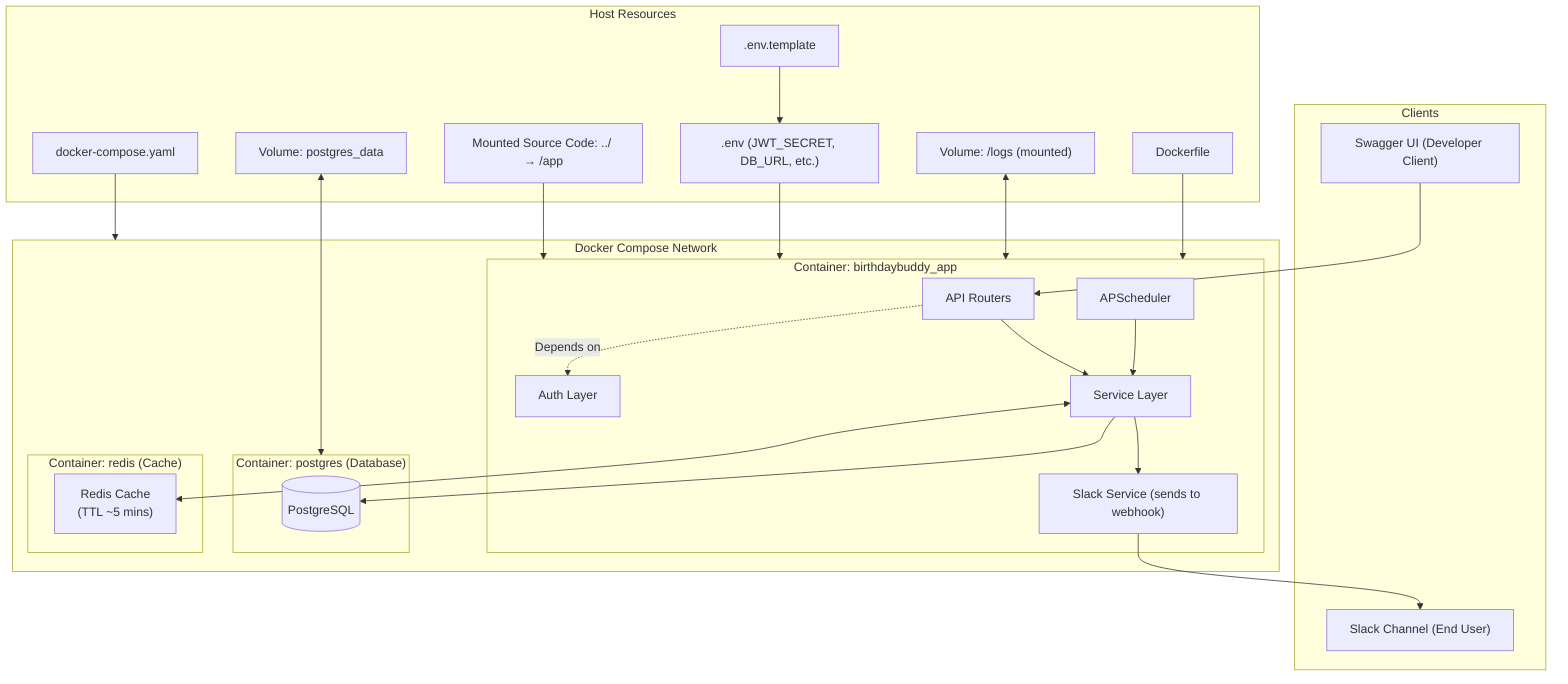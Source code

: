 flowchart TD
 subgraph Clients["Clients"]
        SwaggerUI["Swagger UI (Developer Client)"]
        Slack["Slack Channel (End User)"]
  end
 subgraph birthdaybuddy_app["Container: birthdaybuddy_app"]
        Router["API Routers"]
        Auth["Auth Layer"]
        Services["Service Layer"]
        Scheduler["APScheduler"]
        SlackService["Slack Service (sends to webhook)"]
  end
 subgraph postgres["Container: postgres (Database)"]
        Postgres[("PostgreSQL")]
  end
 subgraph redis["Container: redis (Cache)"]
        Redis["Redis Cache<br>(TTL ~5 mins)"]
  end
 subgraph Docker_Network["Docker Compose Network"]
        birthdaybuddy_app
        postgres
        redis
  end
 subgraph Host_Resources["Host Resources"]
        EnvFile[".env (JWT_SECRET, DB_URL, etc.)"]
        CodeVolume["Mounted Source Code: ../ → /app"]
        LogVolume["Volume: /logs (mounted)"]
        PgVolume["Volume: postgres_data"]
        ComposeFile["docker-compose.yaml"]
        Dockerfile["Dockerfile"]
        EnvTemplate[".env.template"]
  end
    SwaggerUI --> Router
    Router -. Depends on .-> Auth
    Router --> Services
    Services <--> Redis
    Services --> Postgres & SlackService
    SlackService --> Slack
    Scheduler --> Services
    CodeVolume --> birthdaybuddy_app
    EnvFile --> birthdaybuddy_app
    LogVolume <--> birthdaybuddy_app
    PgVolume <--> postgres
    ComposeFile --> Docker_Network
    Dockerfile --> birthdaybuddy_app
    EnvTemplate --> EnvFile